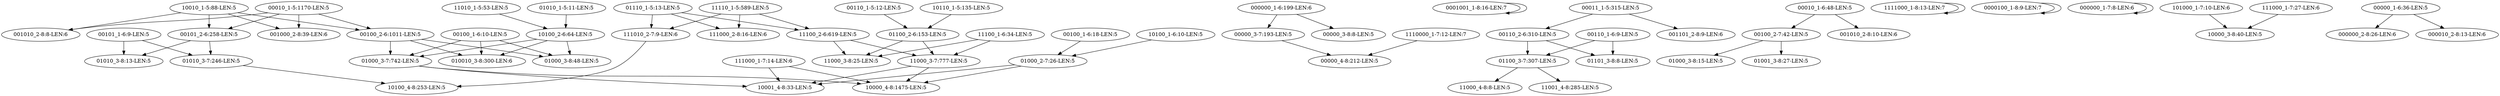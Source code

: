 digraph G {
    "00010_1-5:1170-LEN:5" -> "00101_2-6:258-LEN:5";
    "00010_1-5:1170-LEN:5" -> "00100_2-6:1011-LEN:5";
    "00010_1-5:1170-LEN:5" -> "001010_2-8:8-LEN:6";
    "00010_1-5:1170-LEN:5" -> "001000_2-8:39-LEN:6";
    "000000_1-6:199-LEN:6" -> "00000_3-7:193-LEN:5";
    "000000_1-6:199-LEN:6" -> "00000_3-8:8-LEN:5";
    "0001001_1-8:16-LEN:7" -> "0001001_1-8:16-LEN:7";
    "01010_3-7:246-LEN:5" -> "10100_4-8:253-LEN:5";
    "00110_1-5:12-LEN:5" -> "01100_2-6:153-LEN:5";
    "00101_2-6:258-LEN:5" -> "01010_3-7:246-LEN:5";
    "00101_2-6:258-LEN:5" -> "01010_3-8:13-LEN:5";
    "10010_1-5:88-LEN:5" -> "00101_2-6:258-LEN:5";
    "10010_1-5:88-LEN:5" -> "00100_2-6:1011-LEN:5";
    "10010_1-5:88-LEN:5" -> "001010_2-8:8-LEN:6";
    "10010_1-5:88-LEN:5" -> "001000_2-8:39-LEN:6";
    "10110_1-5:135-LEN:5" -> "01100_2-6:153-LEN:5";
    "01100_3-7:307-LEN:5" -> "11000_4-8:8-LEN:5";
    "01100_3-7:307-LEN:5" -> "11001_4-8:285-LEN:5";
    "01100_2-6:153-LEN:5" -> "11000_3-8:25-LEN:5";
    "01100_2-6:153-LEN:5" -> "11000_3-7:777-LEN:5";
    "00011_1-5:315-LEN:5" -> "001101_2-8:9-LEN:6";
    "00011_1-5:315-LEN:5" -> "00110_2-6:310-LEN:5";
    "00100_2-7:42-LEN:5" -> "01000_3-8:15-LEN:5";
    "00100_2-7:42-LEN:5" -> "01001_3-8:27-LEN:5";
    "1111000_1-8:13-LEN:7" -> "1111000_1-8:13-LEN:7";
    "00100_2-6:1011-LEN:5" -> "010010_3-8:300-LEN:6";
    "00100_2-6:1011-LEN:5" -> "01000_3-7:742-LEN:5";
    "00100_2-6:1011-LEN:5" -> "01000_3-8:48-LEN:5";
    "0000100_1-8:9-LEN:7" -> "0000100_1-8:9-LEN:7";
    "000000_1-7:8-LEN:6" -> "000000_1-7:8-LEN:6";
    "10100_1-6:10-LEN:5" -> "01000_2-7:26-LEN:5";
    "11010_1-5:53-LEN:5" -> "10100_2-6:64-LEN:5";
    "11110_1-5:589-LEN:5" -> "111010_2-7:9-LEN:6";
    "11110_1-5:589-LEN:5" -> "11100_2-6:619-LEN:5";
    "11110_1-5:589-LEN:5" -> "111000_2-8:16-LEN:6";
    "00100_1-6:10-LEN:5" -> "010010_3-8:300-LEN:6";
    "00100_1-6:10-LEN:5" -> "01000_3-7:742-LEN:5";
    "00100_1-6:10-LEN:5" -> "01000_3-8:48-LEN:5";
    "101000_1-7:10-LEN:6" -> "10000_3-8:40-LEN:5";
    "01010_1-5:11-LEN:5" -> "10100_2-6:64-LEN:5";
    "10100_2-6:64-LEN:5" -> "010010_3-8:300-LEN:6";
    "10100_2-6:64-LEN:5" -> "01000_3-7:742-LEN:5";
    "10100_2-6:64-LEN:5" -> "01000_3-8:48-LEN:5";
    "00010_1-6:48-LEN:5" -> "00100_2-7:42-LEN:5";
    "00010_1-6:48-LEN:5" -> "001010_2-8:10-LEN:6";
    "11000_3-7:777-LEN:5" -> "10000_4-8:1475-LEN:5";
    "11000_3-7:777-LEN:5" -> "10001_4-8:33-LEN:5";
    "00110_1-6:9-LEN:5" -> "01100_3-7:307-LEN:5";
    "00110_1-6:9-LEN:5" -> "01101_3-8:8-LEN:5";
    "00101_1-6:9-LEN:5" -> "01010_3-7:246-LEN:5";
    "00101_1-6:9-LEN:5" -> "01010_3-8:13-LEN:5";
    "11100_1-6:34-LEN:5" -> "11000_3-8:25-LEN:5";
    "11100_1-6:34-LEN:5" -> "11000_3-7:777-LEN:5";
    "111000_1-7:14-LEN:6" -> "10000_4-8:1475-LEN:5";
    "111000_1-7:14-LEN:6" -> "10001_4-8:33-LEN:5";
    "00000_3-7:193-LEN:5" -> "00000_4-8:212-LEN:5";
    "01000_3-7:742-LEN:5" -> "10000_4-8:1475-LEN:5";
    "01000_3-7:742-LEN:5" -> "10001_4-8:33-LEN:5";
    "111010_2-7:9-LEN:6" -> "10100_4-8:253-LEN:5";
    "11100_2-6:619-LEN:5" -> "11000_3-8:25-LEN:5";
    "11100_2-6:619-LEN:5" -> "11000_3-7:777-LEN:5";
    "1110000_1-7:12-LEN:7" -> "00000_4-8:212-LEN:5";
    "01110_1-5:13-LEN:5" -> "111010_2-7:9-LEN:6";
    "01110_1-5:13-LEN:5" -> "11100_2-6:619-LEN:5";
    "01110_1-5:13-LEN:5" -> "111000_2-8:16-LEN:6";
    "111000_1-7:27-LEN:6" -> "10000_3-8:40-LEN:5";
    "01000_2-7:26-LEN:5" -> "10000_4-8:1475-LEN:5";
    "01000_2-7:26-LEN:5" -> "10001_4-8:33-LEN:5";
    "00110_2-6:310-LEN:5" -> "01100_3-7:307-LEN:5";
    "00110_2-6:310-LEN:5" -> "01101_3-8:8-LEN:5";
    "00100_1-6:18-LEN:5" -> "01000_2-7:26-LEN:5";
    "00000_1-6:36-LEN:5" -> "000000_2-8:26-LEN:6";
    "00000_1-6:36-LEN:5" -> "000010_2-8:13-LEN:6";
}
